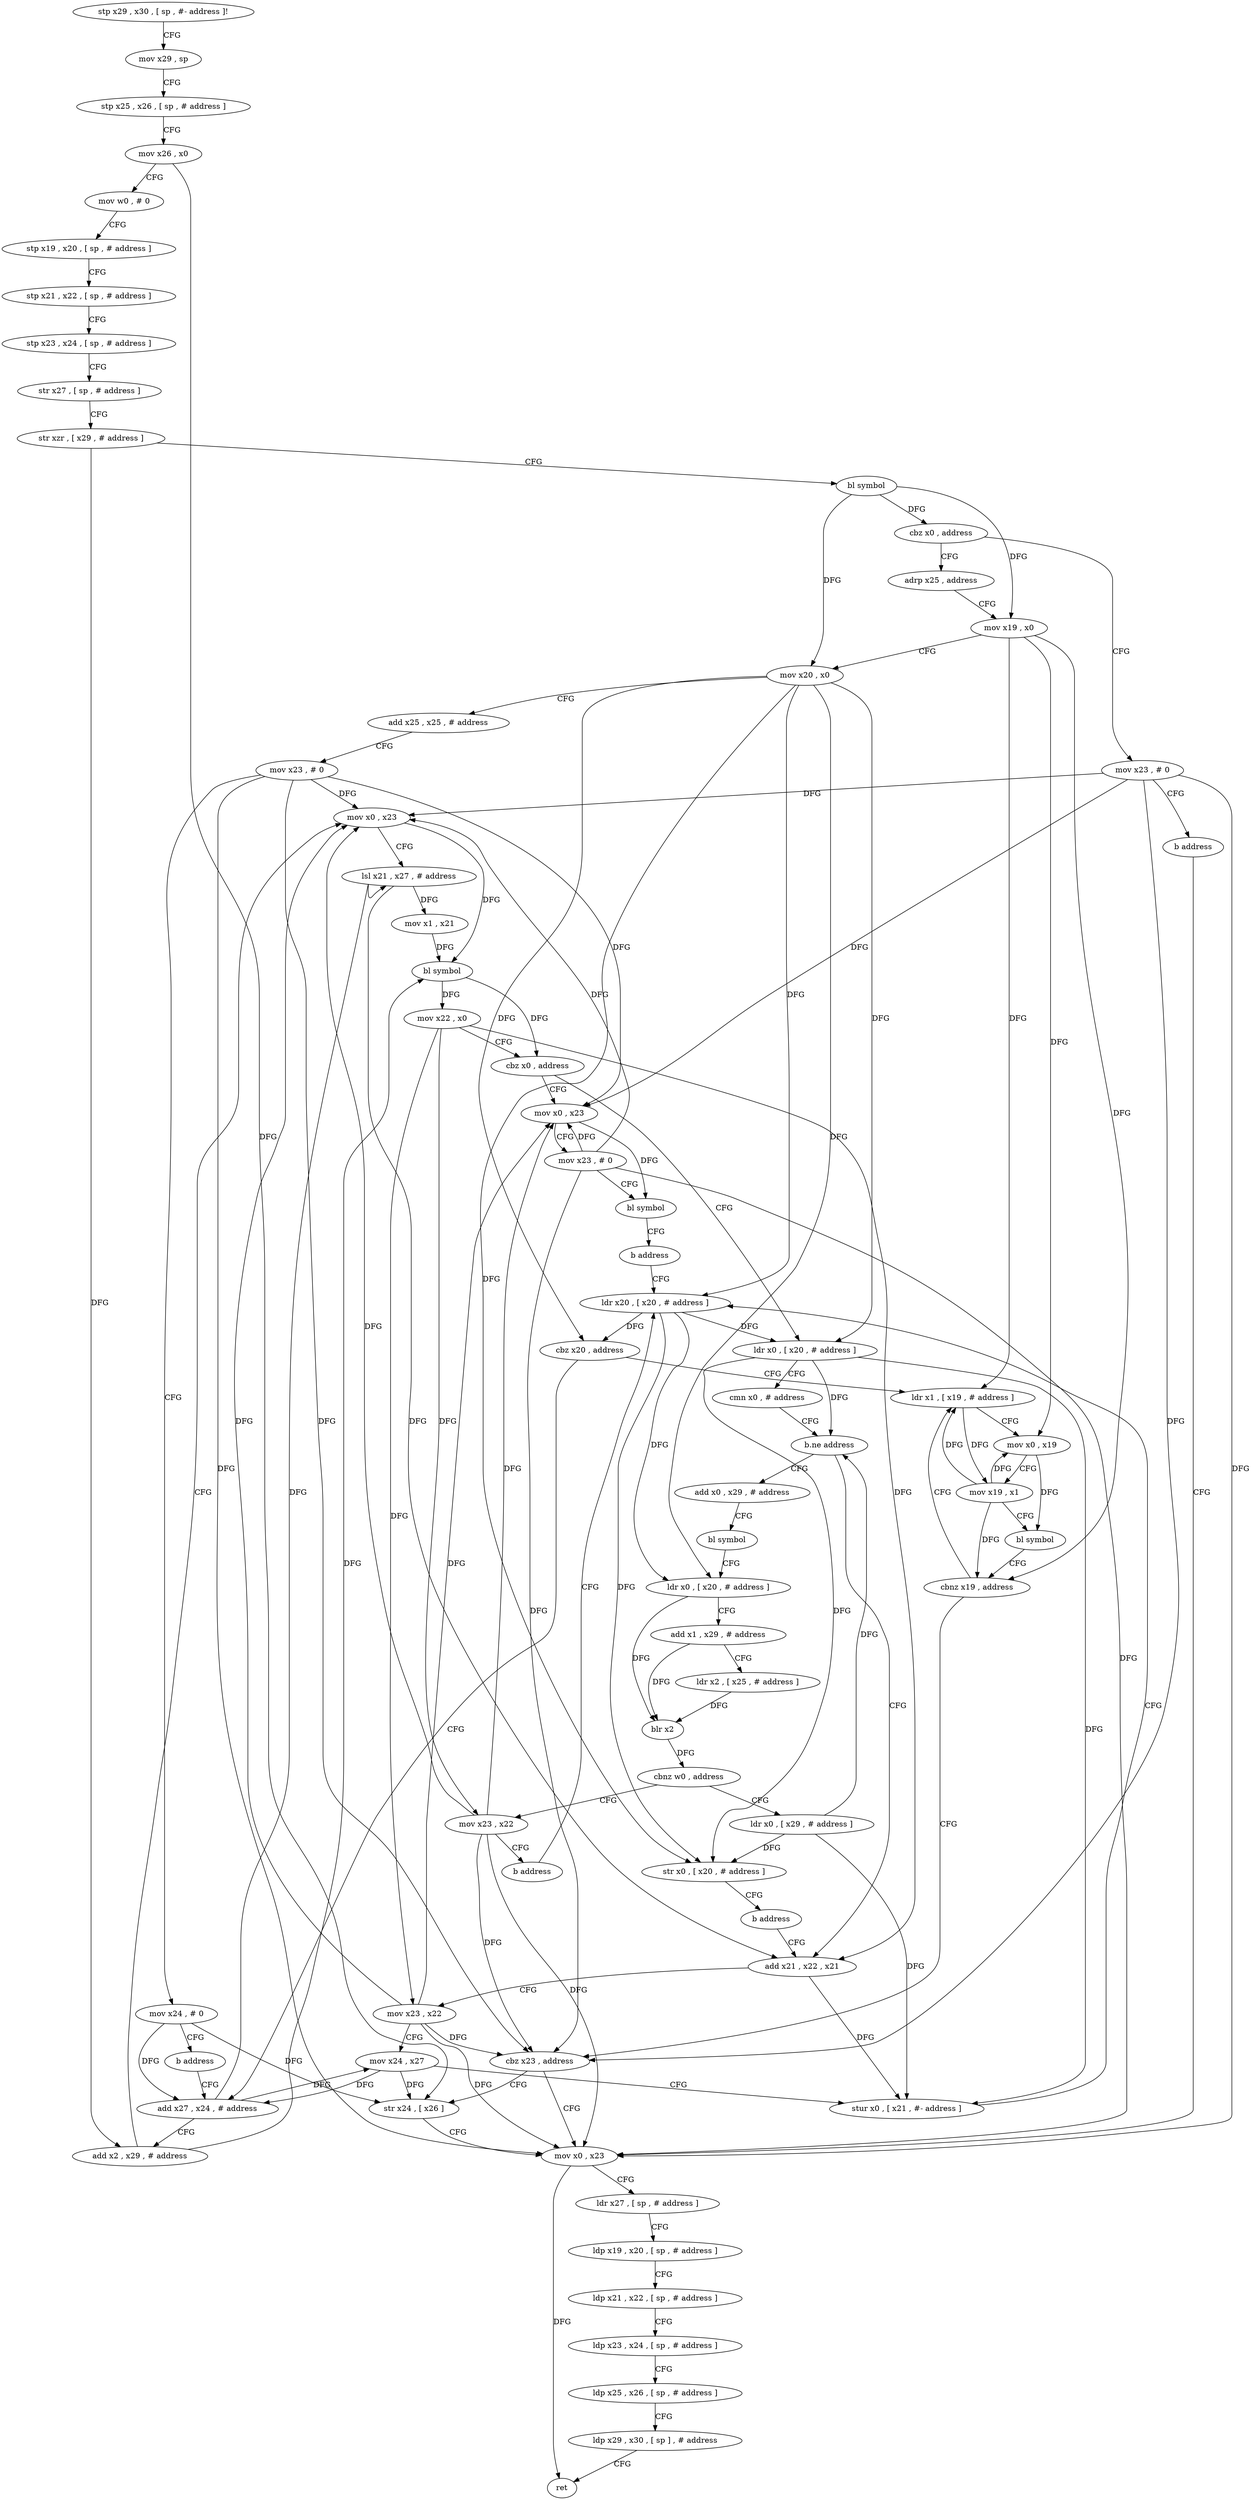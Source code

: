digraph "func" {
"4257088" [label = "stp x29 , x30 , [ sp , #- address ]!" ]
"4257092" [label = "mov x29 , sp" ]
"4257096" [label = "stp x25 , x26 , [ sp , # address ]" ]
"4257100" [label = "mov x26 , x0" ]
"4257104" [label = "mov w0 , # 0" ]
"4257108" [label = "stp x19 , x20 , [ sp , # address ]" ]
"4257112" [label = "stp x21 , x22 , [ sp , # address ]" ]
"4257116" [label = "stp x23 , x24 , [ sp , # address ]" ]
"4257120" [label = "str x27 , [ sp , # address ]" ]
"4257124" [label = "str xzr , [ x29 , # address ]" ]
"4257128" [label = "bl symbol" ]
"4257132" [label = "cbz x0 , address" ]
"4257360" [label = "mov x23 , # 0" ]
"4257136" [label = "adrp x25 , address" ]
"4257364" [label = "b address" ]
"4257308" [label = "mov x0 , x23" ]
"4257140" [label = "mov x19 , x0" ]
"4257144" [label = "mov x20 , x0" ]
"4257148" [label = "add x25 , x25 , # address" ]
"4257152" [label = "mov x23 , # 0" ]
"4257156" [label = "mov x24 , # 0" ]
"4257160" [label = "b address" ]
"4257192" [label = "add x27 , x24 , # address" ]
"4257312" [label = "ldr x27 , [ sp , # address ]" ]
"4257316" [label = "ldp x19 , x20 , [ sp , # address ]" ]
"4257320" [label = "ldp x21 , x22 , [ sp , # address ]" ]
"4257324" [label = "ldp x23 , x24 , [ sp , # address ]" ]
"4257328" [label = "ldp x25 , x26 , [ sp , # address ]" ]
"4257332" [label = "ldp x29 , x30 , [ sp ] , # address" ]
"4257336" [label = "ret" ]
"4257196" [label = "add x2 , x29 , # address" ]
"4257200" [label = "mov x0 , x23" ]
"4257204" [label = "lsl x21 , x27 , # address" ]
"4257208" [label = "mov x1 , x21" ]
"4257212" [label = "bl symbol" ]
"4257216" [label = "mov x22 , x0" ]
"4257220" [label = "cbz x0 , address" ]
"4257344" [label = "mov x0 , x23" ]
"4257224" [label = "ldr x0 , [ x20 , # address ]" ]
"4257348" [label = "mov x23 , # 0" ]
"4257352" [label = "bl symbol" ]
"4257356" [label = "b address" ]
"4257184" [label = "ldr x20 , [ x20 , # address ]" ]
"4257228" [label = "cmn x0 , # address" ]
"4257232" [label = "b.ne address" ]
"4257168" [label = "add x21 , x22 , x21" ]
"4257236" [label = "add x0 , x29 , # address" ]
"4257188" [label = "cbz x20 , address" ]
"4257280" [label = "ldr x1 , [ x19 , # address ]" ]
"4257172" [label = "mov x23 , x22" ]
"4257176" [label = "mov x24 , x27" ]
"4257180" [label = "stur x0 , [ x21 , #- address ]" ]
"4257240" [label = "bl symbol" ]
"4257244" [label = "ldr x0 , [ x20 , # address ]" ]
"4257248" [label = "add x1 , x29 , # address" ]
"4257252" [label = "ldr x2 , [ x25 , # address ]" ]
"4257256" [label = "blr x2" ]
"4257260" [label = "cbnz w0 , address" ]
"4257368" [label = "mov x23 , x22" ]
"4257264" [label = "ldr x0 , [ x29 , # address ]" ]
"4257284" [label = "mov x0 , x19" ]
"4257288" [label = "mov x19 , x1" ]
"4257292" [label = "bl symbol" ]
"4257296" [label = "cbnz x19 , address" ]
"4257300" [label = "cbz x23 , address" ]
"4257372" [label = "b address" ]
"4257268" [label = "str x0 , [ x20 , # address ]" ]
"4257272" [label = "b address" ]
"4257304" [label = "str x24 , [ x26 ]" ]
"4257088" -> "4257092" [ label = "CFG" ]
"4257092" -> "4257096" [ label = "CFG" ]
"4257096" -> "4257100" [ label = "CFG" ]
"4257100" -> "4257104" [ label = "CFG" ]
"4257100" -> "4257304" [ label = "DFG" ]
"4257104" -> "4257108" [ label = "CFG" ]
"4257108" -> "4257112" [ label = "CFG" ]
"4257112" -> "4257116" [ label = "CFG" ]
"4257116" -> "4257120" [ label = "CFG" ]
"4257120" -> "4257124" [ label = "CFG" ]
"4257124" -> "4257128" [ label = "CFG" ]
"4257124" -> "4257196" [ label = "DFG" ]
"4257128" -> "4257132" [ label = "DFG" ]
"4257128" -> "4257140" [ label = "DFG" ]
"4257128" -> "4257144" [ label = "DFG" ]
"4257132" -> "4257360" [ label = "CFG" ]
"4257132" -> "4257136" [ label = "CFG" ]
"4257360" -> "4257364" [ label = "CFG" ]
"4257360" -> "4257308" [ label = "DFG" ]
"4257360" -> "4257200" [ label = "DFG" ]
"4257360" -> "4257344" [ label = "DFG" ]
"4257360" -> "4257300" [ label = "DFG" ]
"4257136" -> "4257140" [ label = "CFG" ]
"4257364" -> "4257308" [ label = "CFG" ]
"4257308" -> "4257312" [ label = "CFG" ]
"4257308" -> "4257336" [ label = "DFG" ]
"4257140" -> "4257144" [ label = "CFG" ]
"4257140" -> "4257280" [ label = "DFG" ]
"4257140" -> "4257284" [ label = "DFG" ]
"4257140" -> "4257296" [ label = "DFG" ]
"4257144" -> "4257148" [ label = "CFG" ]
"4257144" -> "4257224" [ label = "DFG" ]
"4257144" -> "4257184" [ label = "DFG" ]
"4257144" -> "4257188" [ label = "DFG" ]
"4257144" -> "4257244" [ label = "DFG" ]
"4257144" -> "4257268" [ label = "DFG" ]
"4257148" -> "4257152" [ label = "CFG" ]
"4257152" -> "4257156" [ label = "CFG" ]
"4257152" -> "4257308" [ label = "DFG" ]
"4257152" -> "4257200" [ label = "DFG" ]
"4257152" -> "4257344" [ label = "DFG" ]
"4257152" -> "4257300" [ label = "DFG" ]
"4257156" -> "4257160" [ label = "CFG" ]
"4257156" -> "4257192" [ label = "DFG" ]
"4257156" -> "4257304" [ label = "DFG" ]
"4257160" -> "4257192" [ label = "CFG" ]
"4257192" -> "4257196" [ label = "CFG" ]
"4257192" -> "4257204" [ label = "DFG" ]
"4257192" -> "4257176" [ label = "DFG" ]
"4257312" -> "4257316" [ label = "CFG" ]
"4257316" -> "4257320" [ label = "CFG" ]
"4257320" -> "4257324" [ label = "CFG" ]
"4257324" -> "4257328" [ label = "CFG" ]
"4257328" -> "4257332" [ label = "CFG" ]
"4257332" -> "4257336" [ label = "CFG" ]
"4257196" -> "4257200" [ label = "CFG" ]
"4257196" -> "4257212" [ label = "DFG" ]
"4257200" -> "4257204" [ label = "CFG" ]
"4257200" -> "4257212" [ label = "DFG" ]
"4257204" -> "4257208" [ label = "DFG" ]
"4257204" -> "4257168" [ label = "DFG" ]
"4257208" -> "4257212" [ label = "DFG" ]
"4257212" -> "4257216" [ label = "DFG" ]
"4257212" -> "4257220" [ label = "DFG" ]
"4257216" -> "4257220" [ label = "CFG" ]
"4257216" -> "4257168" [ label = "DFG" ]
"4257216" -> "4257172" [ label = "DFG" ]
"4257216" -> "4257368" [ label = "DFG" ]
"4257220" -> "4257344" [ label = "CFG" ]
"4257220" -> "4257224" [ label = "CFG" ]
"4257344" -> "4257348" [ label = "CFG" ]
"4257344" -> "4257352" [ label = "DFG" ]
"4257224" -> "4257228" [ label = "CFG" ]
"4257224" -> "4257232" [ label = "DFG" ]
"4257224" -> "4257180" [ label = "DFG" ]
"4257224" -> "4257268" [ label = "DFG" ]
"4257348" -> "4257352" [ label = "CFG" ]
"4257348" -> "4257308" [ label = "DFG" ]
"4257348" -> "4257200" [ label = "DFG" ]
"4257348" -> "4257344" [ label = "DFG" ]
"4257348" -> "4257300" [ label = "DFG" ]
"4257352" -> "4257356" [ label = "CFG" ]
"4257356" -> "4257184" [ label = "CFG" ]
"4257184" -> "4257188" [ label = "DFG" ]
"4257184" -> "4257224" [ label = "DFG" ]
"4257184" -> "4257244" [ label = "DFG" ]
"4257184" -> "4257268" [ label = "DFG" ]
"4257228" -> "4257232" [ label = "CFG" ]
"4257232" -> "4257168" [ label = "CFG" ]
"4257232" -> "4257236" [ label = "CFG" ]
"4257168" -> "4257172" [ label = "CFG" ]
"4257168" -> "4257180" [ label = "DFG" ]
"4257236" -> "4257240" [ label = "CFG" ]
"4257188" -> "4257280" [ label = "CFG" ]
"4257188" -> "4257192" [ label = "CFG" ]
"4257280" -> "4257284" [ label = "CFG" ]
"4257280" -> "4257288" [ label = "DFG" ]
"4257172" -> "4257176" [ label = "CFG" ]
"4257172" -> "4257308" [ label = "DFG" ]
"4257172" -> "4257200" [ label = "DFG" ]
"4257172" -> "4257344" [ label = "DFG" ]
"4257172" -> "4257300" [ label = "DFG" ]
"4257176" -> "4257180" [ label = "CFG" ]
"4257176" -> "4257192" [ label = "DFG" ]
"4257176" -> "4257304" [ label = "DFG" ]
"4257180" -> "4257184" [ label = "CFG" ]
"4257240" -> "4257244" [ label = "CFG" ]
"4257244" -> "4257248" [ label = "CFG" ]
"4257244" -> "4257256" [ label = "DFG" ]
"4257248" -> "4257252" [ label = "CFG" ]
"4257248" -> "4257256" [ label = "DFG" ]
"4257252" -> "4257256" [ label = "DFG" ]
"4257256" -> "4257260" [ label = "DFG" ]
"4257260" -> "4257368" [ label = "CFG" ]
"4257260" -> "4257264" [ label = "CFG" ]
"4257368" -> "4257372" [ label = "CFG" ]
"4257368" -> "4257308" [ label = "DFG" ]
"4257368" -> "4257200" [ label = "DFG" ]
"4257368" -> "4257344" [ label = "DFG" ]
"4257368" -> "4257300" [ label = "DFG" ]
"4257264" -> "4257268" [ label = "DFG" ]
"4257264" -> "4257232" [ label = "DFG" ]
"4257264" -> "4257180" [ label = "DFG" ]
"4257284" -> "4257288" [ label = "CFG" ]
"4257284" -> "4257292" [ label = "DFG" ]
"4257288" -> "4257292" [ label = "CFG" ]
"4257288" -> "4257280" [ label = "DFG" ]
"4257288" -> "4257284" [ label = "DFG" ]
"4257288" -> "4257296" [ label = "DFG" ]
"4257292" -> "4257296" [ label = "CFG" ]
"4257296" -> "4257280" [ label = "CFG" ]
"4257296" -> "4257300" [ label = "CFG" ]
"4257300" -> "4257308" [ label = "CFG" ]
"4257300" -> "4257304" [ label = "CFG" ]
"4257372" -> "4257184" [ label = "CFG" ]
"4257268" -> "4257272" [ label = "CFG" ]
"4257272" -> "4257168" [ label = "CFG" ]
"4257304" -> "4257308" [ label = "CFG" ]
}
